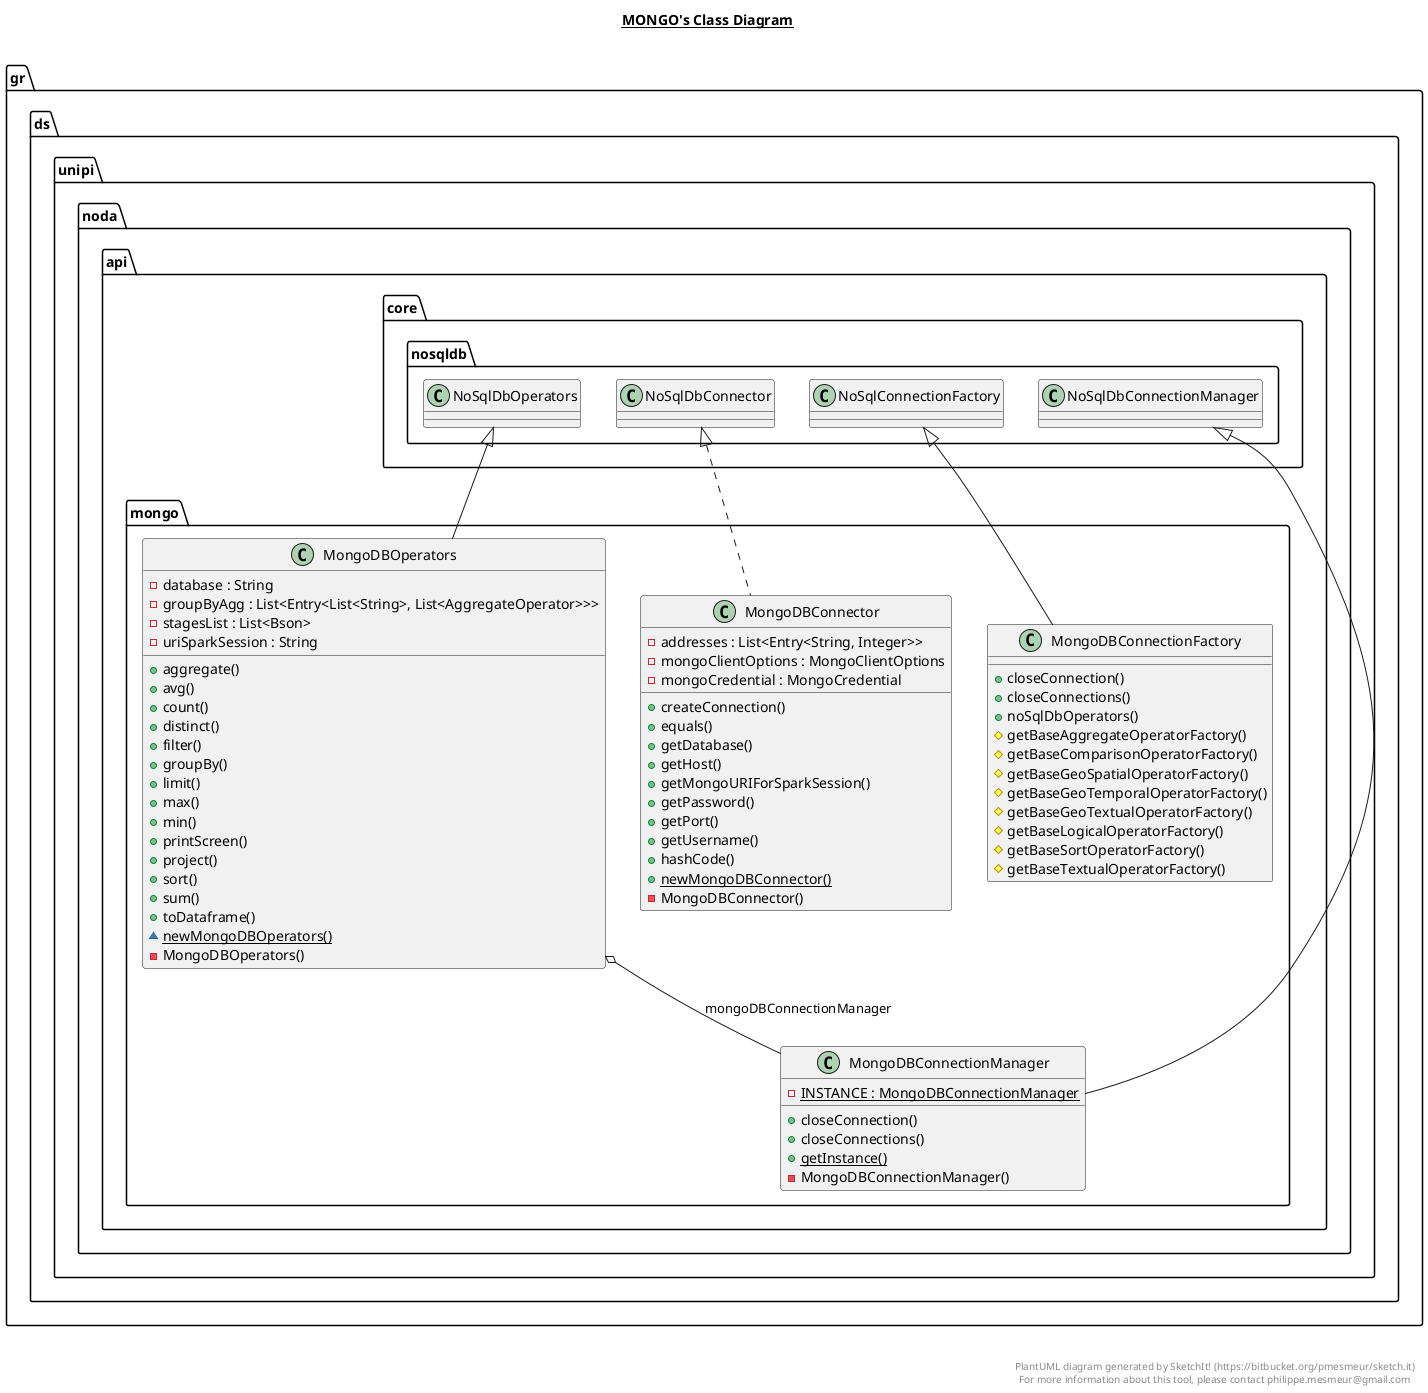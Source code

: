 @startuml

title __MONGO's Class Diagram__\n

  namespace gr.ds.unipi.noda.api.mongo {
    class gr.ds.unipi.noda.api.mongo.MongoDBConnectionFactory {
        + closeConnection()
        + closeConnections()
        + noSqlDbOperators()
        # getBaseAggregateOperatorFactory()
        # getBaseComparisonOperatorFactory()
        # getBaseGeoSpatialOperatorFactory()
        # getBaseGeoTemporalOperatorFactory()
        # getBaseGeoTextualOperatorFactory()
        # getBaseLogicalOperatorFactory()
        # getBaseSortOperatorFactory()
        # getBaseTextualOperatorFactory()
    }
  }
  

  namespace gr.ds.unipi.noda.api.mongo {
    class gr.ds.unipi.noda.api.mongo.MongoDBConnectionManager {
        {static} - INSTANCE : MongoDBConnectionManager
        + closeConnection()
        + closeConnections()
        {static} + getInstance()
        - MongoDBConnectionManager()
    }
  }
  

  namespace gr.ds.unipi.noda.api.mongo {
    class gr.ds.unipi.noda.api.mongo.MongoDBConnector {
        - addresses : List<Entry<String, Integer>>
        - mongoClientOptions : MongoClientOptions
        - mongoCredential : MongoCredential
        + createConnection()
        + equals()
        + getDatabase()
        + getHost()
        + getMongoURIForSparkSession()
        + getPassword()
        + getPort()
        + getUsername()
        + hashCode()
        {static} + newMongoDBConnector()
        - MongoDBConnector()
    }
  }
  

  namespace gr.ds.unipi.noda.api.mongo {
    class gr.ds.unipi.noda.api.mongo.MongoDBOperators {
        - database : String
        - groupByAgg : List<Entry<List<String>, List<AggregateOperator>>>
        - stagesList : List<Bson>
        - uriSparkSession : String
        + aggregate()
        + avg()
        + count()
        + distinct()
        + filter()
        + groupBy()
        + limit()
        + max()
        + min()
        + printScreen()
        + project()
        + sort()
        + sum()
        + toDataframe()
        {static} ~ newMongoDBOperators()
        - MongoDBOperators()
    }
  }
  

  gr.ds.unipi.noda.api.mongo.MongoDBConnectionFactory -up-|> gr.ds.unipi.noda.api.core.nosqldb.NoSqlConnectionFactory
  gr.ds.unipi.noda.api.mongo.MongoDBConnectionManager -up-|> gr.ds.unipi.noda.api.core.nosqldb.NoSqlDbConnectionManager
  gr.ds.unipi.noda.api.mongo.MongoDBConnector .up.|> gr.ds.unipi.noda.api.core.nosqldb.NoSqlDbConnector
  gr.ds.unipi.noda.api.mongo.MongoDBOperators -up-|> gr.ds.unipi.noda.api.core.nosqldb.NoSqlDbOperators
  gr.ds.unipi.noda.api.mongo.MongoDBOperators o-- gr.ds.unipi.noda.api.mongo.MongoDBConnectionManager : mongoDBConnectionManager


right footer


PlantUML diagram generated by SketchIt! (https://bitbucket.org/pmesmeur/sketch.it)
For more information about this tool, please contact philippe.mesmeur@gmail.com
endfooter

@enduml
